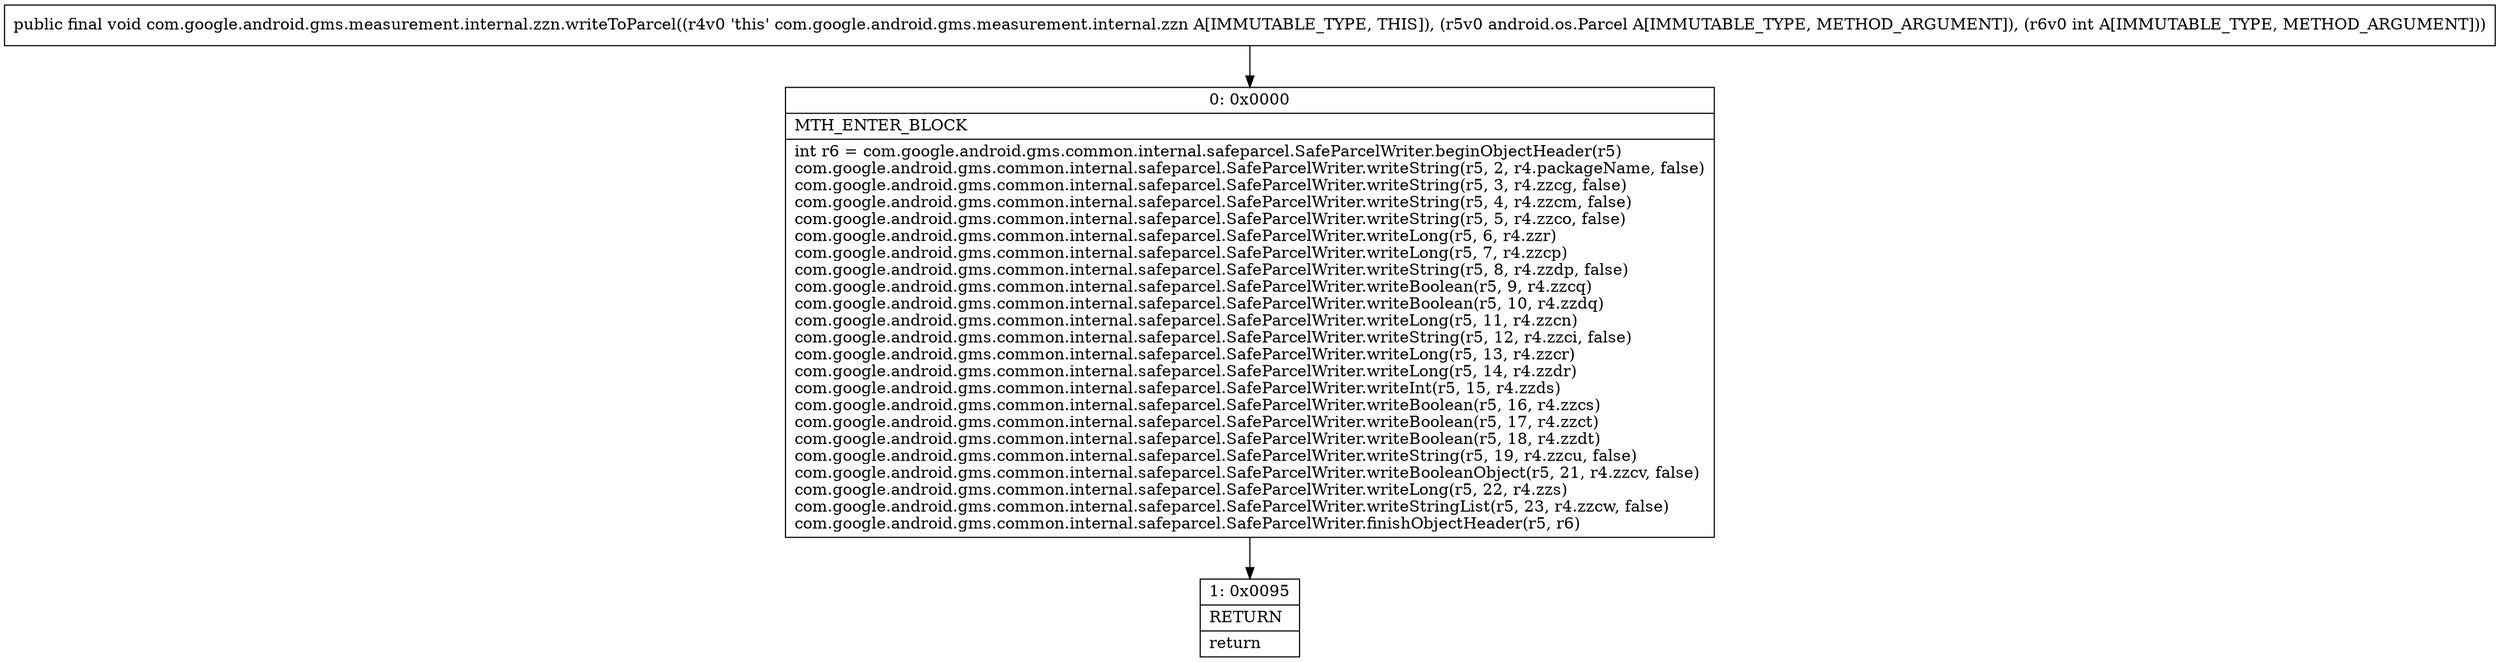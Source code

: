 digraph "CFG forcom.google.android.gms.measurement.internal.zzn.writeToParcel(Landroid\/os\/Parcel;I)V" {
Node_0 [shape=record,label="{0\:\ 0x0000|MTH_ENTER_BLOCK\l|int r6 = com.google.android.gms.common.internal.safeparcel.SafeParcelWriter.beginObjectHeader(r5)\lcom.google.android.gms.common.internal.safeparcel.SafeParcelWriter.writeString(r5, 2, r4.packageName, false)\lcom.google.android.gms.common.internal.safeparcel.SafeParcelWriter.writeString(r5, 3, r4.zzcg, false)\lcom.google.android.gms.common.internal.safeparcel.SafeParcelWriter.writeString(r5, 4, r4.zzcm, false)\lcom.google.android.gms.common.internal.safeparcel.SafeParcelWriter.writeString(r5, 5, r4.zzco, false)\lcom.google.android.gms.common.internal.safeparcel.SafeParcelWriter.writeLong(r5, 6, r4.zzr)\lcom.google.android.gms.common.internal.safeparcel.SafeParcelWriter.writeLong(r5, 7, r4.zzcp)\lcom.google.android.gms.common.internal.safeparcel.SafeParcelWriter.writeString(r5, 8, r4.zzdp, false)\lcom.google.android.gms.common.internal.safeparcel.SafeParcelWriter.writeBoolean(r5, 9, r4.zzcq)\lcom.google.android.gms.common.internal.safeparcel.SafeParcelWriter.writeBoolean(r5, 10, r4.zzdq)\lcom.google.android.gms.common.internal.safeparcel.SafeParcelWriter.writeLong(r5, 11, r4.zzcn)\lcom.google.android.gms.common.internal.safeparcel.SafeParcelWriter.writeString(r5, 12, r4.zzci, false)\lcom.google.android.gms.common.internal.safeparcel.SafeParcelWriter.writeLong(r5, 13, r4.zzcr)\lcom.google.android.gms.common.internal.safeparcel.SafeParcelWriter.writeLong(r5, 14, r4.zzdr)\lcom.google.android.gms.common.internal.safeparcel.SafeParcelWriter.writeInt(r5, 15, r4.zzds)\lcom.google.android.gms.common.internal.safeparcel.SafeParcelWriter.writeBoolean(r5, 16, r4.zzcs)\lcom.google.android.gms.common.internal.safeparcel.SafeParcelWriter.writeBoolean(r5, 17, r4.zzct)\lcom.google.android.gms.common.internal.safeparcel.SafeParcelWriter.writeBoolean(r5, 18, r4.zzdt)\lcom.google.android.gms.common.internal.safeparcel.SafeParcelWriter.writeString(r5, 19, r4.zzcu, false)\lcom.google.android.gms.common.internal.safeparcel.SafeParcelWriter.writeBooleanObject(r5, 21, r4.zzcv, false)\lcom.google.android.gms.common.internal.safeparcel.SafeParcelWriter.writeLong(r5, 22, r4.zzs)\lcom.google.android.gms.common.internal.safeparcel.SafeParcelWriter.writeStringList(r5, 23, r4.zzcw, false)\lcom.google.android.gms.common.internal.safeparcel.SafeParcelWriter.finishObjectHeader(r5, r6)\l}"];
Node_1 [shape=record,label="{1\:\ 0x0095|RETURN\l|return\l}"];
MethodNode[shape=record,label="{public final void com.google.android.gms.measurement.internal.zzn.writeToParcel((r4v0 'this' com.google.android.gms.measurement.internal.zzn A[IMMUTABLE_TYPE, THIS]), (r5v0 android.os.Parcel A[IMMUTABLE_TYPE, METHOD_ARGUMENT]), (r6v0 int A[IMMUTABLE_TYPE, METHOD_ARGUMENT])) }"];
MethodNode -> Node_0;
Node_0 -> Node_1;
}

